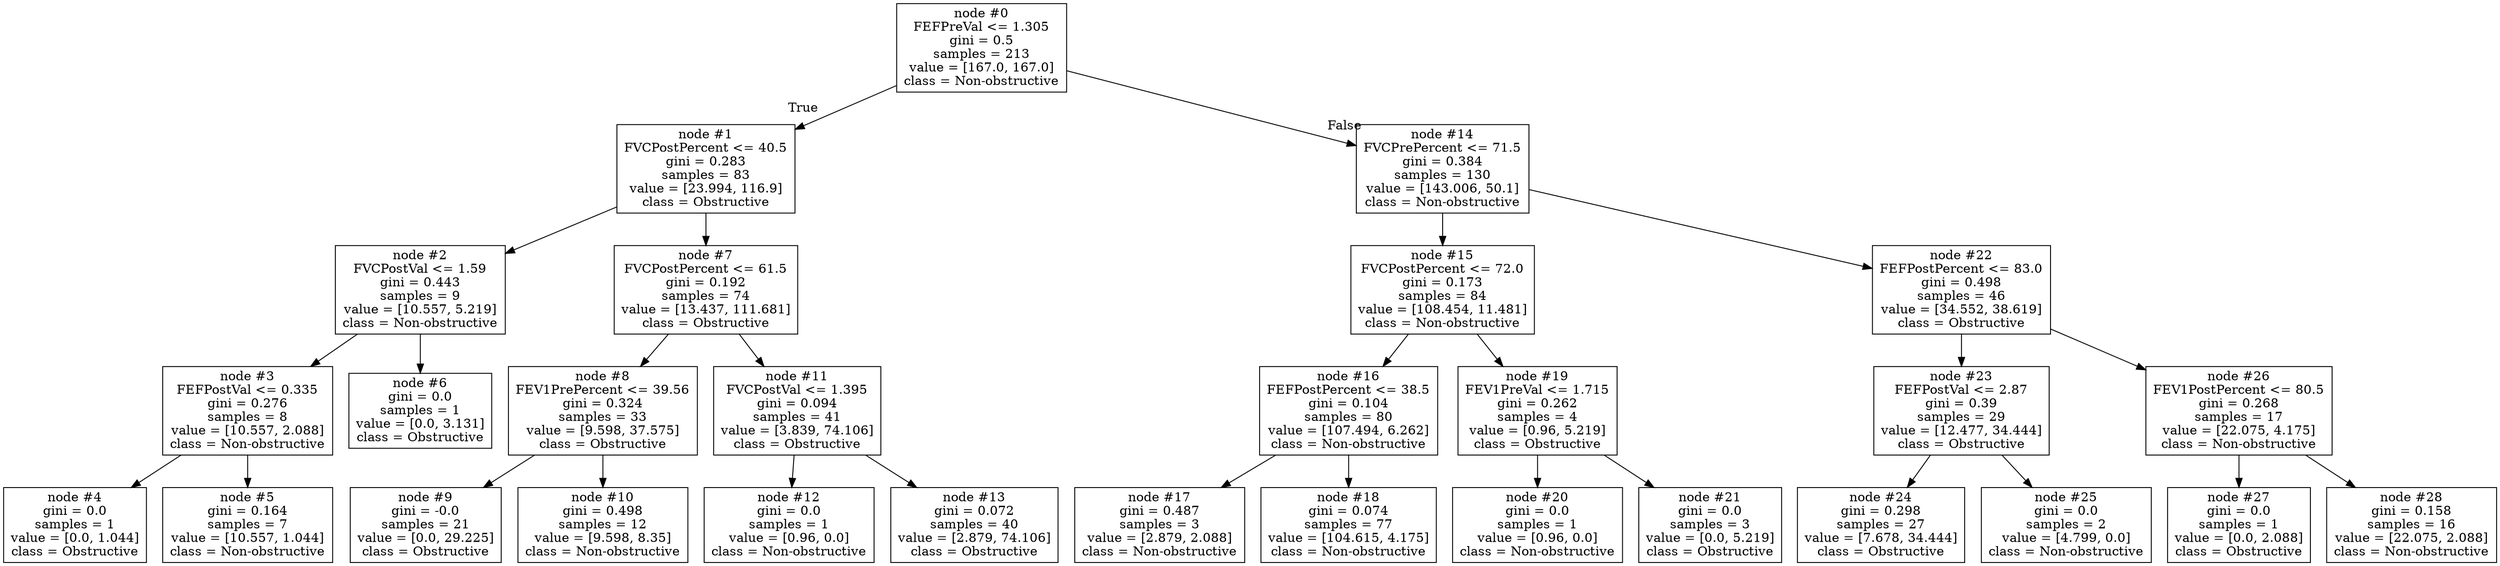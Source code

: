 digraph Tree {
node [shape=box] ;
0 [label="node #0\nFEFPreVal <= 1.305\ngini = 0.5\nsamples = 213\nvalue = [167.0, 167.0]\nclass = Non-obstructive"] ;
1 [label="node #1\nFVCPostPercent <= 40.5\ngini = 0.283\nsamples = 83\nvalue = [23.994, 116.9]\nclass = Obstructive"] ;
0 -> 1 [labeldistance=2.5, labelangle=45, headlabel="True"] ;
2 [label="node #2\nFVCPostVal <= 1.59\ngini = 0.443\nsamples = 9\nvalue = [10.557, 5.219]\nclass = Non-obstructive"] ;
1 -> 2 ;
3 [label="node #3\nFEFPostVal <= 0.335\ngini = 0.276\nsamples = 8\nvalue = [10.557, 2.088]\nclass = Non-obstructive"] ;
2 -> 3 ;
4 [label="node #4\ngini = 0.0\nsamples = 1\nvalue = [0.0, 1.044]\nclass = Obstructive"] ;
3 -> 4 ;
5 [label="node #5\ngini = 0.164\nsamples = 7\nvalue = [10.557, 1.044]\nclass = Non-obstructive"] ;
3 -> 5 ;
6 [label="node #6\ngini = 0.0\nsamples = 1\nvalue = [0.0, 3.131]\nclass = Obstructive"] ;
2 -> 6 ;
7 [label="node #7\nFVCPostPercent <= 61.5\ngini = 0.192\nsamples = 74\nvalue = [13.437, 111.681]\nclass = Obstructive"] ;
1 -> 7 ;
8 [label="node #8\nFEV1PrePercent <= 39.56\ngini = 0.324\nsamples = 33\nvalue = [9.598, 37.575]\nclass = Obstructive"] ;
7 -> 8 ;
9 [label="node #9\ngini = -0.0\nsamples = 21\nvalue = [0.0, 29.225]\nclass = Obstructive"] ;
8 -> 9 ;
10 [label="node #10\ngini = 0.498\nsamples = 12\nvalue = [9.598, 8.35]\nclass = Non-obstructive"] ;
8 -> 10 ;
11 [label="node #11\nFVCPostVal <= 1.395\ngini = 0.094\nsamples = 41\nvalue = [3.839, 74.106]\nclass = Obstructive"] ;
7 -> 11 ;
12 [label="node #12\ngini = 0.0\nsamples = 1\nvalue = [0.96, 0.0]\nclass = Non-obstructive"] ;
11 -> 12 ;
13 [label="node #13\ngini = 0.072\nsamples = 40\nvalue = [2.879, 74.106]\nclass = Obstructive"] ;
11 -> 13 ;
14 [label="node #14\nFVCPrePercent <= 71.5\ngini = 0.384\nsamples = 130\nvalue = [143.006, 50.1]\nclass = Non-obstructive"] ;
0 -> 14 [labeldistance=2.5, labelangle=-45, headlabel="False"] ;
15 [label="node #15\nFVCPostPercent <= 72.0\ngini = 0.173\nsamples = 84\nvalue = [108.454, 11.481]\nclass = Non-obstructive"] ;
14 -> 15 ;
16 [label="node #16\nFEFPostPercent <= 38.5\ngini = 0.104\nsamples = 80\nvalue = [107.494, 6.262]\nclass = Non-obstructive"] ;
15 -> 16 ;
17 [label="node #17\ngini = 0.487\nsamples = 3\nvalue = [2.879, 2.088]\nclass = Non-obstructive"] ;
16 -> 17 ;
18 [label="node #18\ngini = 0.074\nsamples = 77\nvalue = [104.615, 4.175]\nclass = Non-obstructive"] ;
16 -> 18 ;
19 [label="node #19\nFEV1PreVal <= 1.715\ngini = 0.262\nsamples = 4\nvalue = [0.96, 5.219]\nclass = Obstructive"] ;
15 -> 19 ;
20 [label="node #20\ngini = 0.0\nsamples = 1\nvalue = [0.96, 0.0]\nclass = Non-obstructive"] ;
19 -> 20 ;
21 [label="node #21\ngini = 0.0\nsamples = 3\nvalue = [0.0, 5.219]\nclass = Obstructive"] ;
19 -> 21 ;
22 [label="node #22\nFEFPostPercent <= 83.0\ngini = 0.498\nsamples = 46\nvalue = [34.552, 38.619]\nclass = Obstructive"] ;
14 -> 22 ;
23 [label="node #23\nFEFPostVal <= 2.87\ngini = 0.39\nsamples = 29\nvalue = [12.477, 34.444]\nclass = Obstructive"] ;
22 -> 23 ;
24 [label="node #24\ngini = 0.298\nsamples = 27\nvalue = [7.678, 34.444]\nclass = Obstructive"] ;
23 -> 24 ;
25 [label="node #25\ngini = 0.0\nsamples = 2\nvalue = [4.799, 0.0]\nclass = Non-obstructive"] ;
23 -> 25 ;
26 [label="node #26\nFEV1PostPercent <= 80.5\ngini = 0.268\nsamples = 17\nvalue = [22.075, 4.175]\nclass = Non-obstructive"] ;
22 -> 26 ;
27 [label="node #27\ngini = 0.0\nsamples = 1\nvalue = [0.0, 2.088]\nclass = Obstructive"] ;
26 -> 27 ;
28 [label="node #28\ngini = 0.158\nsamples = 16\nvalue = [22.075, 2.088]\nclass = Non-obstructive"] ;
26 -> 28 ;
}